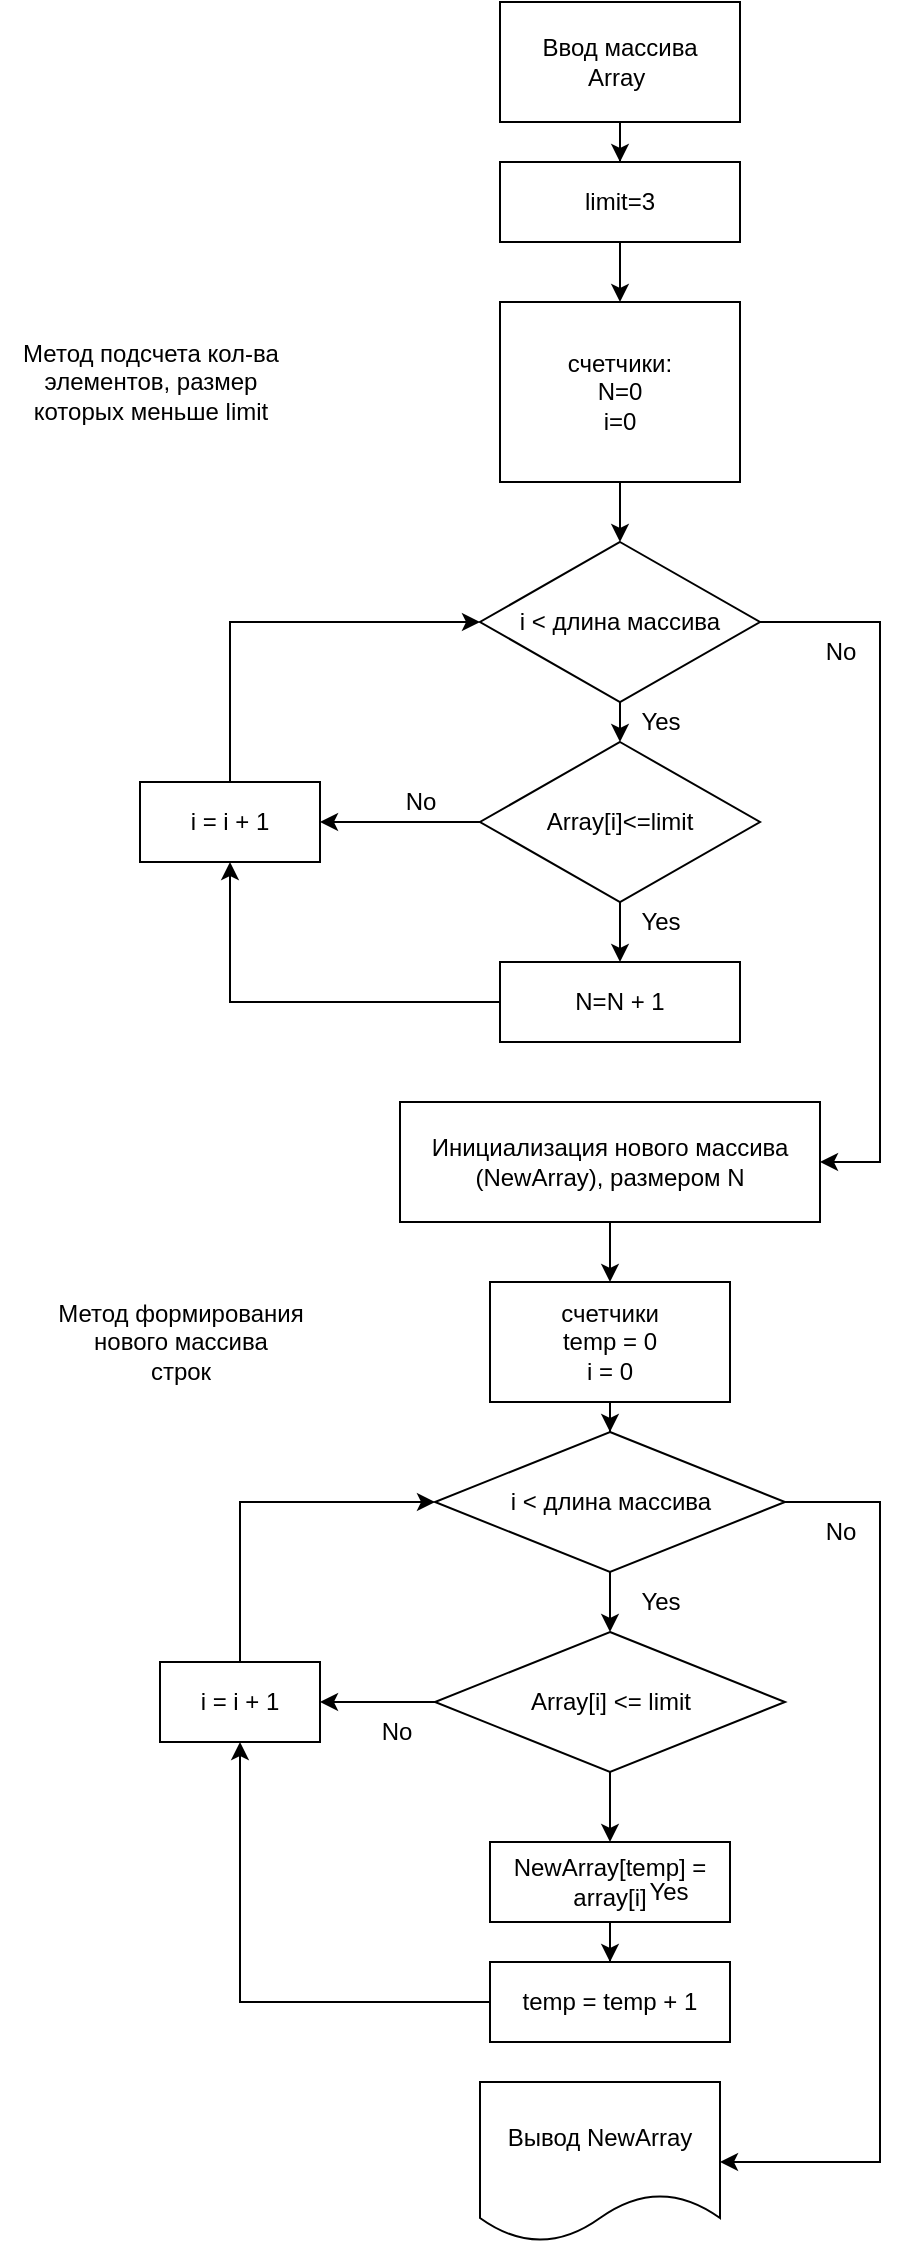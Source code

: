 <mxfile version="20.2.3" type="device"><diagram id="ctkUlNZQh7ariAtnB2M6" name="Страница 1"><mxGraphModel dx="942" dy="685" grid="1" gridSize="10" guides="1" tooltips="1" connect="1" arrows="1" fold="1" page="1" pageScale="1" pageWidth="827" pageHeight="1169" math="0" shadow="0"><root><mxCell id="0"/><mxCell id="1" parent="0"/><mxCell id="ewRJYg2NHoWRiTHe1N2C-16" value="" style="edgeStyle=orthogonalEdgeStyle;rounded=0;orthogonalLoop=1;jettySize=auto;html=1;entryX=0.5;entryY=0;entryDx=0;entryDy=0;" edge="1" parent="1" source="ewRJYg2NHoWRiTHe1N2C-1" target="ewRJYg2NHoWRiTHe1N2C-2"><mxGeometry relative="1" as="geometry"/></mxCell><mxCell id="ewRJYg2NHoWRiTHe1N2C-1" value="Ввод массива&lt;br&gt;Array&amp;nbsp;" style="rounded=0;whiteSpace=wrap;html=1;" vertex="1" parent="1"><mxGeometry x="330" y="40" width="120" height="60" as="geometry"/></mxCell><mxCell id="ewRJYg2NHoWRiTHe1N2C-15" value="" style="edgeStyle=orthogonalEdgeStyle;rounded=0;orthogonalLoop=1;jettySize=auto;html=1;" edge="1" parent="1" source="ewRJYg2NHoWRiTHe1N2C-2" target="ewRJYg2NHoWRiTHe1N2C-3"><mxGeometry relative="1" as="geometry"/></mxCell><mxCell id="ewRJYg2NHoWRiTHe1N2C-2" value="limit=3" style="rounded=0;whiteSpace=wrap;html=1;" vertex="1" parent="1"><mxGeometry x="330" y="120" width="120" height="40" as="geometry"/></mxCell><mxCell id="ewRJYg2NHoWRiTHe1N2C-3" value="счетчики:&lt;br&gt;N=0&lt;br&gt;i=0" style="rounded=0;whiteSpace=wrap;html=1;" vertex="1" parent="1"><mxGeometry x="330" y="190" width="120" height="90" as="geometry"/></mxCell><mxCell id="ewRJYg2NHoWRiTHe1N2C-14" style="edgeStyle=orthogonalEdgeStyle;rounded=0;orthogonalLoop=1;jettySize=auto;html=1;exitX=0.5;exitY=1;exitDx=0;exitDy=0;entryX=0.5;entryY=0;entryDx=0;entryDy=0;" edge="1" parent="1" source="ewRJYg2NHoWRiTHe1N2C-4" target="ewRJYg2NHoWRiTHe1N2C-5"><mxGeometry relative="1" as="geometry"/></mxCell><mxCell id="ewRJYg2NHoWRiTHe1N2C-4" value="i &amp;lt; длина массива&lt;br&gt;" style="rhombus;whiteSpace=wrap;html=1;" vertex="1" parent="1"><mxGeometry x="320" y="310" width="140" height="80" as="geometry"/></mxCell><mxCell id="ewRJYg2NHoWRiTHe1N2C-17" style="edgeStyle=orthogonalEdgeStyle;rounded=0;orthogonalLoop=1;jettySize=auto;html=1;exitX=0.5;exitY=1;exitDx=0;exitDy=0;entryX=0.5;entryY=0;entryDx=0;entryDy=0;" edge="1" parent="1" source="ewRJYg2NHoWRiTHe1N2C-5" target="ewRJYg2NHoWRiTHe1N2C-6"><mxGeometry relative="1" as="geometry"/></mxCell><mxCell id="ewRJYg2NHoWRiTHe1N2C-5" value="Array[i]&amp;lt;=limit" style="rhombus;whiteSpace=wrap;html=1;" vertex="1" parent="1"><mxGeometry x="320" y="410" width="140" height="80" as="geometry"/></mxCell><mxCell id="ewRJYg2NHoWRiTHe1N2C-13" style="edgeStyle=orthogonalEdgeStyle;rounded=0;orthogonalLoop=1;jettySize=auto;html=1;entryX=0.5;entryY=1;entryDx=0;entryDy=0;" edge="1" parent="1" source="ewRJYg2NHoWRiTHe1N2C-6" target="ewRJYg2NHoWRiTHe1N2C-7"><mxGeometry relative="1" as="geometry"><mxPoint x="240" y="540" as="targetPoint"/></mxGeometry></mxCell><mxCell id="ewRJYg2NHoWRiTHe1N2C-6" value="N=N + 1" style="rounded=0;whiteSpace=wrap;html=1;" vertex="1" parent="1"><mxGeometry x="330" y="520" width="120" height="40" as="geometry"/></mxCell><mxCell id="ewRJYg2NHoWRiTHe1N2C-19" style="edgeStyle=orthogonalEdgeStyle;rounded=0;orthogonalLoop=1;jettySize=auto;html=1;entryX=0;entryY=0.5;entryDx=0;entryDy=0;" edge="1" parent="1" source="ewRJYg2NHoWRiTHe1N2C-7" target="ewRJYg2NHoWRiTHe1N2C-4"><mxGeometry relative="1" as="geometry"><mxPoint x="195" y="360" as="targetPoint"/><Array as="points"><mxPoint x="195" y="350"/></Array></mxGeometry></mxCell><mxCell id="ewRJYg2NHoWRiTHe1N2C-7" value="i = i + 1" style="rounded=0;whiteSpace=wrap;html=1;" vertex="1" parent="1"><mxGeometry x="150" y="430" width="90" height="40" as="geometry"/></mxCell><mxCell id="ewRJYg2NHoWRiTHe1N2C-8" value="" style="endArrow=classic;html=1;rounded=0;" edge="1" parent="1" target="ewRJYg2NHoWRiTHe1N2C-9"><mxGeometry width="50" height="50" relative="1" as="geometry"><mxPoint x="460" y="350" as="sourcePoint"/><mxPoint x="500" y="610" as="targetPoint"/><Array as="points"><mxPoint x="520" y="350"/><mxPoint x="520" y="480"/><mxPoint x="520" y="620"/></Array></mxGeometry></mxCell><mxCell id="ewRJYg2NHoWRiTHe1N2C-34" style="edgeStyle=orthogonalEdgeStyle;rounded=0;orthogonalLoop=1;jettySize=auto;html=1;entryX=0.5;entryY=0;entryDx=0;entryDy=0;" edge="1" parent="1" source="ewRJYg2NHoWRiTHe1N2C-9" target="ewRJYg2NHoWRiTHe1N2C-28"><mxGeometry relative="1" as="geometry"/></mxCell><mxCell id="ewRJYg2NHoWRiTHe1N2C-9" value="Инициализация нового массива&lt;br&gt;(NewArray), размером N" style="rounded=0;whiteSpace=wrap;html=1;" vertex="1" parent="1"><mxGeometry x="280" y="590" width="210" height="60" as="geometry"/></mxCell><mxCell id="ewRJYg2NHoWRiTHe1N2C-10" value="" style="endArrow=classic;html=1;rounded=0;exitX=0;exitY=0.5;exitDx=0;exitDy=0;entryX=1;entryY=0.5;entryDx=0;entryDy=0;" edge="1" parent="1" source="ewRJYg2NHoWRiTHe1N2C-5" target="ewRJYg2NHoWRiTHe1N2C-7"><mxGeometry width="50" height="50" relative="1" as="geometry"><mxPoint x="390" y="380" as="sourcePoint"/><mxPoint x="440" y="330" as="targetPoint"/></mxGeometry></mxCell><mxCell id="ewRJYg2NHoWRiTHe1N2C-11" value="" style="endArrow=classic;html=1;rounded=0;exitX=0.5;exitY=1;exitDx=0;exitDy=0;entryX=0.5;entryY=0;entryDx=0;entryDy=0;" edge="1" parent="1" source="ewRJYg2NHoWRiTHe1N2C-3" target="ewRJYg2NHoWRiTHe1N2C-4"><mxGeometry width="50" height="50" relative="1" as="geometry"><mxPoint x="390" y="380" as="sourcePoint"/><mxPoint x="440" y="330" as="targetPoint"/></mxGeometry></mxCell><mxCell id="ewRJYg2NHoWRiTHe1N2C-22" value="No" style="text;html=1;align=center;verticalAlign=middle;resizable=0;points=[];autosize=1;strokeColor=none;fillColor=none;" vertex="1" parent="1"><mxGeometry x="480" y="350" width="40" height="30" as="geometry"/></mxCell><mxCell id="ewRJYg2NHoWRiTHe1N2C-23" value="Yes&lt;br&gt;" style="text;html=1;align=center;verticalAlign=middle;resizable=0;points=[];autosize=1;strokeColor=none;fillColor=none;" vertex="1" parent="1"><mxGeometry x="390" y="385" width="40" height="30" as="geometry"/></mxCell><mxCell id="ewRJYg2NHoWRiTHe1N2C-24" value="Yes&lt;br&gt;" style="text;html=1;align=center;verticalAlign=middle;resizable=0;points=[];autosize=1;strokeColor=none;fillColor=none;" vertex="1" parent="1"><mxGeometry x="390" y="485" width="40" height="30" as="geometry"/></mxCell><mxCell id="ewRJYg2NHoWRiTHe1N2C-25" value="No" style="text;html=1;align=center;verticalAlign=middle;resizable=0;points=[];autosize=1;strokeColor=none;fillColor=none;" vertex="1" parent="1"><mxGeometry x="270" y="425" width="40" height="30" as="geometry"/></mxCell><mxCell id="ewRJYg2NHoWRiTHe1N2C-27" value="Метод подсчета кол-ва&lt;br&gt;элементов, размер &lt;br&gt;которых меньше limit" style="text;html=1;align=center;verticalAlign=middle;resizable=0;points=[];autosize=1;strokeColor=none;fillColor=none;" vertex="1" parent="1"><mxGeometry x="80" y="200" width="150" height="60" as="geometry"/></mxCell><mxCell id="ewRJYg2NHoWRiTHe1N2C-41" style="edgeStyle=orthogonalEdgeStyle;rounded=0;orthogonalLoop=1;jettySize=auto;html=1;entryX=0.5;entryY=0;entryDx=0;entryDy=0;" edge="1" parent="1" source="ewRJYg2NHoWRiTHe1N2C-28" target="ewRJYg2NHoWRiTHe1N2C-35"><mxGeometry relative="1" as="geometry"/></mxCell><mxCell id="ewRJYg2NHoWRiTHe1N2C-28" value="счетчики&lt;br&gt;temp = 0&lt;br&gt;i = 0" style="rounded=0;whiteSpace=wrap;html=1;" vertex="1" parent="1"><mxGeometry x="325" y="680" width="120" height="60" as="geometry"/></mxCell><mxCell id="ewRJYg2NHoWRiTHe1N2C-42" style="edgeStyle=orthogonalEdgeStyle;rounded=0;orthogonalLoop=1;jettySize=auto;html=1;entryX=0.5;entryY=0;entryDx=0;entryDy=0;" edge="1" parent="1" source="ewRJYg2NHoWRiTHe1N2C-35" target="ewRJYg2NHoWRiTHe1N2C-36"><mxGeometry relative="1" as="geometry"/></mxCell><mxCell id="ewRJYg2NHoWRiTHe1N2C-56" value="" style="edgeStyle=orthogonalEdgeStyle;rounded=0;orthogonalLoop=1;jettySize=auto;html=1;entryX=1;entryY=0.5;entryDx=0;entryDy=0;exitX=1;exitY=0.5;exitDx=0;exitDy=0;" edge="1" parent="1" source="ewRJYg2NHoWRiTHe1N2C-35" target="ewRJYg2NHoWRiTHe1N2C-39"><mxGeometry relative="1" as="geometry"><Array as="points"><mxPoint x="520" y="790"/><mxPoint x="520" y="1120"/></Array></mxGeometry></mxCell><mxCell id="ewRJYg2NHoWRiTHe1N2C-35" value="i &amp;lt; длина массива" style="rhombus;whiteSpace=wrap;html=1;" vertex="1" parent="1"><mxGeometry x="297.5" y="755" width="175" height="70" as="geometry"/></mxCell><mxCell id="ewRJYg2NHoWRiTHe1N2C-43" style="edgeStyle=orthogonalEdgeStyle;rounded=0;orthogonalLoop=1;jettySize=auto;html=1;entryX=0.5;entryY=0;entryDx=0;entryDy=0;" edge="1" parent="1" source="ewRJYg2NHoWRiTHe1N2C-36" target="ewRJYg2NHoWRiTHe1N2C-37"><mxGeometry relative="1" as="geometry"/></mxCell><mxCell id="ewRJYg2NHoWRiTHe1N2C-50" style="edgeStyle=orthogonalEdgeStyle;rounded=0;orthogonalLoop=1;jettySize=auto;html=1;entryX=1;entryY=0.5;entryDx=0;entryDy=0;" edge="1" parent="1" source="ewRJYg2NHoWRiTHe1N2C-36" target="ewRJYg2NHoWRiTHe1N2C-40"><mxGeometry relative="1" as="geometry"><mxPoint x="250.5" y="970" as="targetPoint"/><Array as="points"><mxPoint x="260" y="890"/><mxPoint x="260" y="890"/></Array></mxGeometry></mxCell><mxCell id="ewRJYg2NHoWRiTHe1N2C-36" value="Array[i] &amp;lt;= limit" style="rhombus;whiteSpace=wrap;html=1;" vertex="1" parent="1"><mxGeometry x="297.5" y="855" width="175" height="70" as="geometry"/></mxCell><mxCell id="ewRJYg2NHoWRiTHe1N2C-44" style="edgeStyle=orthogonalEdgeStyle;rounded=0;orthogonalLoop=1;jettySize=auto;html=1;entryX=0.5;entryY=0;entryDx=0;entryDy=0;" edge="1" parent="1" source="ewRJYg2NHoWRiTHe1N2C-37" target="ewRJYg2NHoWRiTHe1N2C-38"><mxGeometry relative="1" as="geometry"/></mxCell><mxCell id="ewRJYg2NHoWRiTHe1N2C-37" value="NewArray[temp] = array[i]" style="rounded=0;whiteSpace=wrap;html=1;" vertex="1" parent="1"><mxGeometry x="325" y="960" width="120" height="40" as="geometry"/></mxCell><mxCell id="ewRJYg2NHoWRiTHe1N2C-45" style="edgeStyle=orthogonalEdgeStyle;rounded=0;orthogonalLoop=1;jettySize=auto;html=1;entryX=0.5;entryY=1;entryDx=0;entryDy=0;" edge="1" parent="1" source="ewRJYg2NHoWRiTHe1N2C-38" target="ewRJYg2NHoWRiTHe1N2C-40"><mxGeometry relative="1" as="geometry"/></mxCell><mxCell id="ewRJYg2NHoWRiTHe1N2C-38" value="temp = temp + 1" style="rounded=0;whiteSpace=wrap;html=1;" vertex="1" parent="1"><mxGeometry x="325" y="1020" width="120" height="40" as="geometry"/></mxCell><mxCell id="ewRJYg2NHoWRiTHe1N2C-39" value="Вывод NewArray" style="shape=document;whiteSpace=wrap;html=1;boundedLbl=1;" vertex="1" parent="1"><mxGeometry x="320" y="1080" width="120" height="80" as="geometry"/></mxCell><mxCell id="ewRJYg2NHoWRiTHe1N2C-46" style="edgeStyle=orthogonalEdgeStyle;rounded=0;orthogonalLoop=1;jettySize=auto;html=1;entryX=0;entryY=0.5;entryDx=0;entryDy=0;" edge="1" parent="1" source="ewRJYg2NHoWRiTHe1N2C-40" target="ewRJYg2NHoWRiTHe1N2C-35"><mxGeometry relative="1" as="geometry"><Array as="points"><mxPoint x="200" y="790"/><mxPoint x="298" y="790"/></Array></mxGeometry></mxCell><mxCell id="ewRJYg2NHoWRiTHe1N2C-40" value="i = i + 1" style="rounded=0;whiteSpace=wrap;html=1;" vertex="1" parent="1"><mxGeometry x="160" y="870" width="80" height="40" as="geometry"/></mxCell><mxCell id="ewRJYg2NHoWRiTHe1N2C-51" value="No" style="text;html=1;align=center;verticalAlign=middle;resizable=0;points=[];autosize=1;strokeColor=none;fillColor=none;" vertex="1" parent="1"><mxGeometry x="257.5" y="890" width="40" height="30" as="geometry"/></mxCell><mxCell id="ewRJYg2NHoWRiTHe1N2C-52" value="Yes" style="text;html=1;align=center;verticalAlign=middle;resizable=0;points=[];autosize=1;strokeColor=none;fillColor=none;" vertex="1" parent="1"><mxGeometry x="390" y="825" width="40" height="30" as="geometry"/></mxCell><mxCell id="ewRJYg2NHoWRiTHe1N2C-53" value="No" style="text;html=1;align=center;verticalAlign=middle;resizable=0;points=[];autosize=1;strokeColor=none;fillColor=none;" vertex="1" parent="1"><mxGeometry x="480" y="790" width="40" height="30" as="geometry"/></mxCell><mxCell id="ewRJYg2NHoWRiTHe1N2C-54" value="Yes" style="text;html=1;align=center;verticalAlign=middle;resizable=0;points=[];autosize=1;strokeColor=none;fillColor=none;" vertex="1" parent="1"><mxGeometry x="394" y="970" width="40" height="30" as="geometry"/></mxCell><mxCell id="ewRJYg2NHoWRiTHe1N2C-55" value="Метод формирования&lt;br&gt;нового массива&lt;br&gt;строк&lt;br&gt;" style="text;html=1;align=center;verticalAlign=middle;resizable=0;points=[];autosize=1;strokeColor=none;fillColor=none;" vertex="1" parent="1"><mxGeometry x="95" y="680" width="150" height="60" as="geometry"/></mxCell></root></mxGraphModel></diagram></mxfile>